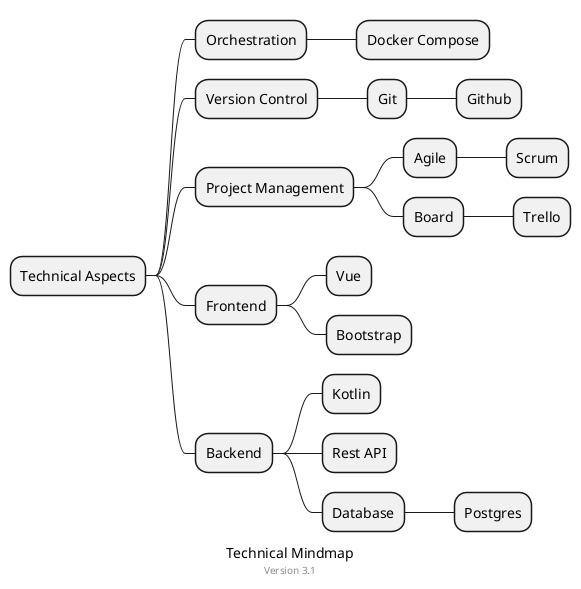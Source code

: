 @startmindmap

caption Technical Mindmap
center footer Version 3.1

* Technical Aspects

** Orchestration
*** Docker Compose

** Version Control
*** Git
**** Github

** Project Management
*** Agile
**** Scrum
*** Board
**** Trello

** Frontend
*** Vue
*** Bootstrap

** Backend
*** Kotlin
*** Rest API
*** Database
**** Postgres

@endmindmap
